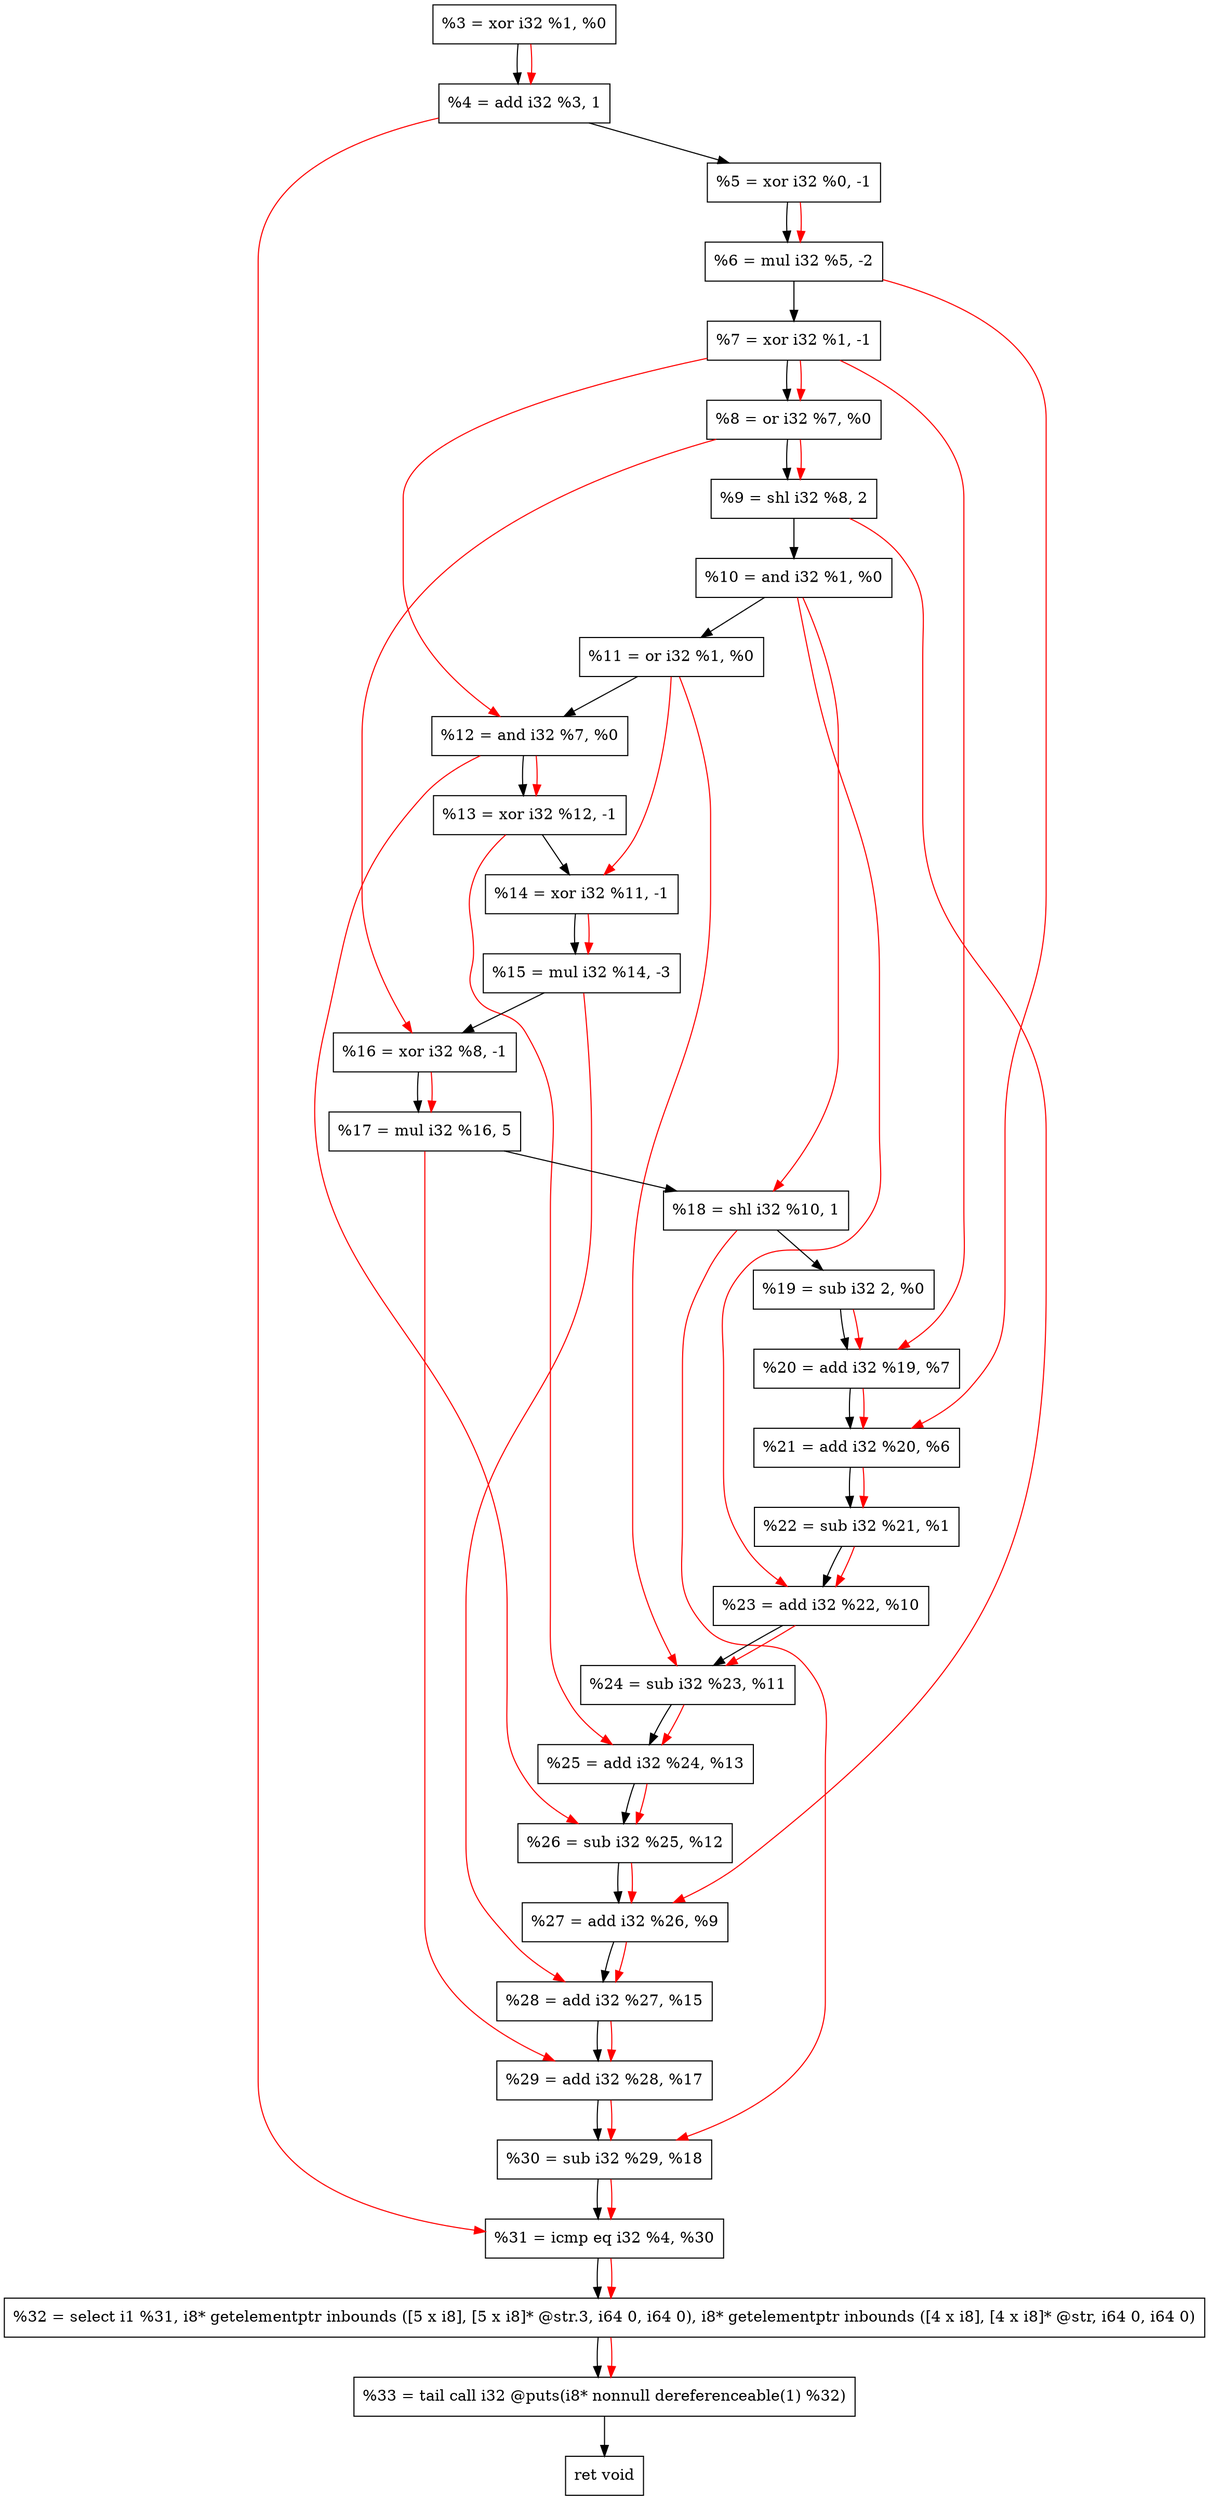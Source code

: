 digraph "DFG for'crackme' function" {
	Node0x1a66630[shape=record, label="  %3 = xor i32 %1, %0"];
	Node0x1a66ce0[shape=record, label="  %4 = add i32 %3, 1"];
	Node0x1a66da0[shape=record, label="  %5 = xor i32 %0, -1"];
	Node0x1a66e40[shape=record, label="  %6 = mul i32 %5, -2"];
	Node0x1a66eb0[shape=record, label="  %7 = xor i32 %1, -1"];
	Node0x1a66f20[shape=record, label="  %8 = or i32 %7, %0"];
	Node0x1a66fc0[shape=record, label="  %9 = shl i32 %8, 2"];
	Node0x1a67030[shape=record, label="  %10 = and i32 %1, %0"];
	Node0x1a670a0[shape=record, label="  %11 = or i32 %1, %0"];
	Node0x1a67110[shape=record, label="  %12 = and i32 %7, %0"];
	Node0x1a67180[shape=record, label="  %13 = xor i32 %12, -1"];
	Node0x1a671f0[shape=record, label="  %14 = xor i32 %11, -1"];
	Node0x1a67290[shape=record, label="  %15 = mul i32 %14, -3"];
	Node0x1a67300[shape=record, label="  %16 = xor i32 %8, -1"];
	Node0x1a673a0[shape=record, label="  %17 = mul i32 %16, 5"];
	Node0x1a67410[shape=record, label="  %18 = shl i32 %10, 1"];
	Node0x1a67480[shape=record, label="  %19 = sub i32 2, %0"];
	Node0x1a674f0[shape=record, label="  %20 = add i32 %19, %7"];
	Node0x1a67560[shape=record, label="  %21 = add i32 %20, %6"];
	Node0x1a675d0[shape=record, label="  %22 = sub i32 %21, %1"];
	Node0x1a67640[shape=record, label="  %23 = add i32 %22, %10"];
	Node0x1a676b0[shape=record, label="  %24 = sub i32 %23, %11"];
	Node0x1a67720[shape=record, label="  %25 = add i32 %24, %13"];
	Node0x1a67790[shape=record, label="  %26 = sub i32 %25, %12"];
	Node0x1a67800[shape=record, label="  %27 = add i32 %26, %9"];
	Node0x1a67870[shape=record, label="  %28 = add i32 %27, %15"];
	Node0x1a678e0[shape=record, label="  %29 = add i32 %28, %17"];
	Node0x1a67950[shape=record, label="  %30 = sub i32 %29, %18"];
	Node0x1a679c0[shape=record, label="  %31 = icmp eq i32 %4, %30"];
	Node0x1a07268[shape=record, label="  %32 = select i1 %31, i8* getelementptr inbounds ([5 x i8], [5 x i8]* @str.3, i64 0, i64 0), i8* getelementptr inbounds ([4 x i8], [4 x i8]* @str, i64 0, i64 0)"];
	Node0x1a68070[shape=record, label="  %33 = tail call i32 @puts(i8* nonnull dereferenceable(1) %32)"];
	Node0x1a680c0[shape=record, label="  ret void"];
	Node0x1a66630 -> Node0x1a66ce0;
	Node0x1a66ce0 -> Node0x1a66da0;
	Node0x1a66da0 -> Node0x1a66e40;
	Node0x1a66e40 -> Node0x1a66eb0;
	Node0x1a66eb0 -> Node0x1a66f20;
	Node0x1a66f20 -> Node0x1a66fc0;
	Node0x1a66fc0 -> Node0x1a67030;
	Node0x1a67030 -> Node0x1a670a0;
	Node0x1a670a0 -> Node0x1a67110;
	Node0x1a67110 -> Node0x1a67180;
	Node0x1a67180 -> Node0x1a671f0;
	Node0x1a671f0 -> Node0x1a67290;
	Node0x1a67290 -> Node0x1a67300;
	Node0x1a67300 -> Node0x1a673a0;
	Node0x1a673a0 -> Node0x1a67410;
	Node0x1a67410 -> Node0x1a67480;
	Node0x1a67480 -> Node0x1a674f0;
	Node0x1a674f0 -> Node0x1a67560;
	Node0x1a67560 -> Node0x1a675d0;
	Node0x1a675d0 -> Node0x1a67640;
	Node0x1a67640 -> Node0x1a676b0;
	Node0x1a676b0 -> Node0x1a67720;
	Node0x1a67720 -> Node0x1a67790;
	Node0x1a67790 -> Node0x1a67800;
	Node0x1a67800 -> Node0x1a67870;
	Node0x1a67870 -> Node0x1a678e0;
	Node0x1a678e0 -> Node0x1a67950;
	Node0x1a67950 -> Node0x1a679c0;
	Node0x1a679c0 -> Node0x1a07268;
	Node0x1a07268 -> Node0x1a68070;
	Node0x1a68070 -> Node0x1a680c0;
edge [color=red]
	Node0x1a66630 -> Node0x1a66ce0;
	Node0x1a66da0 -> Node0x1a66e40;
	Node0x1a66eb0 -> Node0x1a66f20;
	Node0x1a66f20 -> Node0x1a66fc0;
	Node0x1a66eb0 -> Node0x1a67110;
	Node0x1a67110 -> Node0x1a67180;
	Node0x1a670a0 -> Node0x1a671f0;
	Node0x1a671f0 -> Node0x1a67290;
	Node0x1a66f20 -> Node0x1a67300;
	Node0x1a67300 -> Node0x1a673a0;
	Node0x1a67030 -> Node0x1a67410;
	Node0x1a67480 -> Node0x1a674f0;
	Node0x1a66eb0 -> Node0x1a674f0;
	Node0x1a674f0 -> Node0x1a67560;
	Node0x1a66e40 -> Node0x1a67560;
	Node0x1a67560 -> Node0x1a675d0;
	Node0x1a675d0 -> Node0x1a67640;
	Node0x1a67030 -> Node0x1a67640;
	Node0x1a67640 -> Node0x1a676b0;
	Node0x1a670a0 -> Node0x1a676b0;
	Node0x1a676b0 -> Node0x1a67720;
	Node0x1a67180 -> Node0x1a67720;
	Node0x1a67720 -> Node0x1a67790;
	Node0x1a67110 -> Node0x1a67790;
	Node0x1a67790 -> Node0x1a67800;
	Node0x1a66fc0 -> Node0x1a67800;
	Node0x1a67800 -> Node0x1a67870;
	Node0x1a67290 -> Node0x1a67870;
	Node0x1a67870 -> Node0x1a678e0;
	Node0x1a673a0 -> Node0x1a678e0;
	Node0x1a678e0 -> Node0x1a67950;
	Node0x1a67410 -> Node0x1a67950;
	Node0x1a66ce0 -> Node0x1a679c0;
	Node0x1a67950 -> Node0x1a679c0;
	Node0x1a679c0 -> Node0x1a07268;
	Node0x1a07268 -> Node0x1a68070;
}
